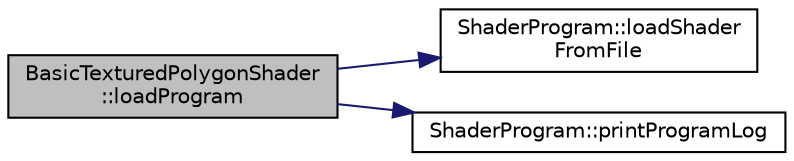 digraph "BasicTexturedPolygonShader::loadProgram"
{
  edge [fontname="Helvetica",fontsize="10",labelfontname="Helvetica",labelfontsize="10"];
  node [fontname="Helvetica",fontsize="10",shape=record];
  rankdir="LR";
  Node1 [label="BasicTexturedPolygonShader\l::loadProgram",height=0.2,width=0.4,color="black", fillcolor="grey75", style="filled", fontcolor="black"];
  Node1 -> Node2 [color="midnightblue",fontsize="10",style="solid",fontname="Helvetica"];
  Node2 [label="ShaderProgram::loadShader\lFromFile",height=0.2,width=0.4,color="black", fillcolor="white", style="filled",URL="$class_shader_program.html#a7a25067fece6965c039432cf86e49446"];
  Node1 -> Node3 [color="midnightblue",fontsize="10",style="solid",fontname="Helvetica"];
  Node3 [label="ShaderProgram::printProgramLog",height=0.2,width=0.4,color="black", fillcolor="white", style="filled",URL="$class_shader_program.html#a4ccdc87e3241168949491117b687ee71"];
}
